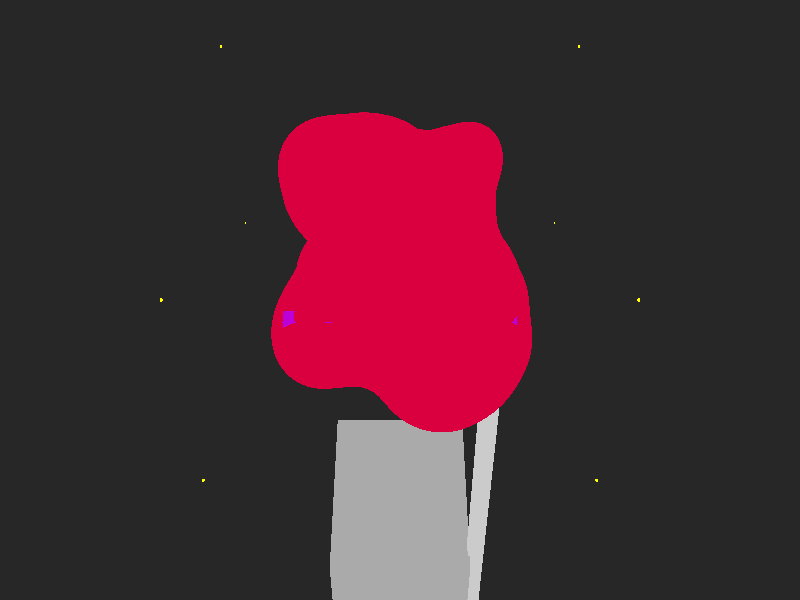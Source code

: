 #version 3.7;
global_settings { assumed_gamma 1.0 }

// +ki2 +kf3 +kfi0 +kff200

#declare camera_index = 0;

#if (camera_index = 0)
    // Perspective
    #declare camtheta = 720 * clock;
    #declare camdist = 40;
    camera {
       location  <camdist*cos(radians(camtheta)), 50*(1-mod(clock,1))-10, camdist*sin(radians(camtheta))>
       right     x*image_width/image_height
       direction <0, 0, 1.7>
       look_at   <0, 0, 0>
    }

#elseif (camera_index = 1)
    // Front
    camera {
        orthographic
        location <0,3,-50>
        look_at <0,3,0>
        angle 35
    }

#elseif (camera_index = 2)
    // Left
    camera {
        orthographic
        location <35,3,0>
        look_at <0,3,0>
        angle 35
    }

#elseif (camera_index = 3)
    // Top
    camera {
        orthographic
        location <0,40,0.1>
        look_at <0,3,0>
        angle 35
    }

#end

background { color rgb<1,1,1>*0.02 } 

light_source { <-15, 30, -25> color red 1 green 1 blue 1 }
light_source { < 15, 30, -25> color red 1 green 1 blue 1 }

// Slicer
#declare slicer = union {
    // Whole scene
    box { <-100, -30, -30>, <100, 30, 30> }
       
    // Side slices
    box { <-6, -30, -30>, <-5.9, 30, 30> } // A
    box { <-4, -30, -30>, <-3.9, 30, 30> } // B
    box { <-2, -30, -30>, <-1.9, 30, 30> } // C
    box { <0, -30, -30>, <0.1, 30, 30> } // D
    box { <2, -30, -30>, <2.1, 30, 30> } // E
    box { <4, -30, -30>, <4.1, 30, 30> } // F
    box { <6, -30, -30>, <6.1, 30, 30> } // G
    
    
    // Front slices
    box { <-30, -30, -5>, <30, 30, -4.9> } // H
    box { <-30, -30, -3>, <30, 30, -2.9> } // I
    box { <-30, -30, -1>, <30, 30, -0.9> } // J
    box { <-30, -30, 1>, <30, 30, 1.1> } // K
    box { <-30, -30, 3>, <30, 30, 3.1> } // L
    box { <-30, -30, 5>, <30, 30, 5.1> } // M
    
    // Belt slices
    box { <-30, 0, -30>, <30, 0.1, 30> } // N
    box { <-30, 4, -30>, <30, 4.1, 30> } // O
    
};

// Base
intersection {
    difference {
        box { <-6, -26.25, -4.5>, <6, -18.25, 4.5> }
        box { <-3.937, -25.5, -2.362>, <3.937, 0, 2.362> }
    }
    slicer
    pigment { color rgb<0.4, 0.4, 0.4> }
}

// Post
box { <4.125, -26.25, 4.375>, <5.125, 3.75, 5.375> pigment { color rgb<0.6, 0.6, 0.6> } }

// Platform

// Mounting bars
intersection {
    union {
        box { <-7, 4, -2.375>, <7, 4.75, -1.625> } // Front
        box { <-7, 4, 1.625>, <7, 4.75, 2.375> } // Back
        box { <-7, 4.75, -5.5>, <-6.25, 5.5, 5.5> } // Left
        box { <6.25, 4.75, -5.5>, <7, 5.5, 5.5> } // Right
    }
    slicer
    pigment { color rgb<0.5, 0, 0.7> }
}

// Reservoir
intersection {
    box { <-4, 0, -2.375>, <4, 3, 2.375> }
    slicer
    pigment { color rgb<0.9, 0.9, 0.9> }
}

// Markers
union {
    box { <-10, -3, -10>, <-9.9, -2.9, -9.9> }
    box { <10, -3, -10>, <9.9, -2.9, -9.9> }
    box { <-10, 10, -10>, <-9.9, 9.9, -9.9> }
    box { <10, 10, -10>, <9.9, 9.9, -9.9> }
    box { <-10, -3, 10>, <-9.9, -2.9, 9.9> }
    box { <10, -3, 10>, <9.9, -2.9, 9.9> }
    box { <-10, 10, 10>, <-9.9, 9.9, 9.9> }
    box { <10, 10, 10>, <9.9, 9.9, 9.9> }
    
    pigment { color rgb<1,1,0> }
}

#declare cloud_index = 3; //floor(clock);

// Cloud
#macro cloud_blob(thresh)
    blob {
        threshold thresh
        
        #if (cloud_index = 0)
        sphere { <-4.01,2.99,-2.51>, 3.75, 2.0 }
        sphere { <0.10,2.51,1.28>, 7.39, 2.0 }
        sphere { <-7.36,1.19,-2.46>, 7.79, 2.0 }
        sphere { <-6.62,3.34,-6.15>, 2.96, 2.0 }
        sphere { <4.27,3.47,2.63>, 7.40, 2.0 }
        sphere { <3.98,0.15,-0.97>, 3.22, 2.0 }
        sphere { <3.12,1.14,4.69>, 6.80, 2.0 }
        sphere { <6.53,4.54,5.95>, 1.97, 2.0 }
        sphere { <-1.68,4.27,-2.73>, 6.74, 2.0 }
        sphere { <-2.70,-0.39,-2.85>, 2.31, 2.0 }
        sphere { <-0.85,-0.56,-2.20>, 1.87, 2.0 }
        sphere { <-0.50,1.18,-2.08>, 2.53, 2.0 }
        sphere { <1.94,-0.76,-1.13>, 2.72, 2.0 }
        sphere { <0.72,-0.17,-2.48>, 0.97, 2.0 }
        sphere { <-6.73,6.40,2.34>, 6.35, 2.0 }
        sphere { <-6.76,2.70,5.63>, 7.50, 2.0 }
        sphere { <-4.63,-1.18,3.35>, 3.70, 2.0 }
        sphere { <-3.64,-0.65,2.38>, 1.96, 2.0 }
        sphere { <6.68,5.53,-2.95>, 2.51, 2.0 }
        sphere { <6.87,5.14,-2.67>, 5.80, 2.0 }
        sphere { <2.58,2.55,-1.81>, 5.06, 2.0 }
        
        
        #elseif (cloud_index = 1)
        sphere { <-0.23,4.33,2.32>, 2.82, 2.0 }
        sphere { <3.54,3.37,-0.26>, 6.92, 2.0 }
        sphere { <2.30,0.35,-0.40>, 7.60, 2.0 }
        sphere { <-4.77,3.14,1.42>, 4.90, 2.0 }
        sphere { <6.10,3.53,3.73>, 3.73, 2.0 }
        sphere { <6.04,3.54,-2.60>, 3.92, 2.0 }
        sphere { <4.39,1.65,2.39>, 4.87, 2.0 }
        sphere { <-4.87,2.85,-2.06>, 4.95, 2.0 }
        sphere { <-5.34,4.53,-2.91>, 4.12, 2.0 }
        sphere { <4.42,3.88,-0.26>, 7.26, 2.0 }
        sphere { <-4.28,2.14,-1.65>, 7.52, 2.0 }
        sphere { <-5.50,5.26,1.00>, 4.90, 2.0 }
        sphere { <6.27,3.27,-4.28>, 3.40, 2.0 }
        sphere { <3.36,1.28,1.35>, 7.05, 2.0 }
        sphere { <-7.01,5.32,3.88>, 2.10, 2.0 }
        sphere { <4.23,1.41,2.97>, 4.95, 2.0 }
        sphere { <-5.91,5.78,-4.22>, 3.64, 2.0 }
        sphere { <3.00,0.76,3.61>, 4.30, 2.0 }
        sphere { <4.63,4.77,3.04>, 4.95, 2.0 }
        sphere { <-5.64,4.72,-3.92>, 3.88, 2.0 }
        sphere { <4.85,0.42,3.75>, 3.60, 2.0 }
        sphere { <5.56,5.14,-3.36>, 5.06, 2.0 }
        sphere { <6.29,4.54,4.39>, 2.65, 2.0 }
        sphere { <-7.06,4.76,5.17>, 2.04, 2.0 }
        sphere { <-0.07,2.87,-1.66>, 5.52, 2.0 }
        sphere { <-0.84,4.74,2.63>, 2.55, 2.0 }
        sphere { <-3.28,-0.52,2.58>, 2.17, 2.0 }
        sphere { <-1.68,-0.38,2.82>, 2.49, 2.0 }
        sphere { <1.17,0.11,4.12>, 1.53, 2.0 }
        sphere { <-0.95,-0.57,4.68>, 2.39, 2.0 }
        
        #elseif (cloud_index = 2)
        sphere { <2.45,0.39,-0.39>, 4.50, 2.0 }
        sphere { <2.62,5.17,3.50>, 4.14, 2.0 }
        sphere { <-4.23,1.46,-1.57>, 7.11, 2.0 }
        sphere { <3.04,2.37,1.27>, 5.91, 2.0 }
        sphere { <4.02,3.36,-1.83>, 6.30, 2.0 }
        sphere { <-1.77,4.74,3.64>, 3.72, 2.0 }
        sphere { <3.70,2.08,2.66>, 5.62, 2.0 }
        sphere { <-0.69,4.07,-0.85>, 6.23, 2.0 }
        sphere { <-5.59,4.88,-0.80>, 3.72, 2.0 }
        sphere { <-2.65,3.01,0.83>, 5.58, 2.0 }
        sphere { <0.54,1.99,2.30>, 6.21, 2.0 }
        sphere { <5.27,4.09,0.19>, 4.83, 2.0 }
        sphere { <-4.30,3.58,1.05>, 5.14, 2.0 }
        sphere { <-5.04,2.36,1.20>, 6.08, 2.0 }
        sphere { <5.32,3.55,-1.51>, 5.34, 2.0 }
        sphere { <-4.35,3.82,-0.14>, 7.38, 2.0 }
        sphere { <5.40,2.55,3.05>, 5.08, 2.0 }
        sphere { <5.27,2.64,1.99>, 5.82, 2.0 }
        sphere { <4.52,3.44,2.06>, 7.04, 2.0 }
        sphere { <-5.23,4.19,-3.75>, 3.63, 2.0 }
        sphere { <-5.16,5.72,3.41>, 4.17, 2.0 }
        sphere { <-6.04,6.08,-4.00>, 3.53, 2.0 }
        sphere { <6.59,5.05,-4.99>, 1.73, 2.0 }
        sphere { <-6.11,4.31,3.62>, 4.09, 2.0 }
        sphere { <-5.75,4.75,-4.30>, 3.99, 2.0 }
        sphere { <7.18,4.83,5.63>, 0.64, 2.0 }
        sphere { <4.20,-0.45,4.69>, 1.54, 2.0 }
        sphere { <5.67,1.47,5.21>, 1.33, 2.0 }
        sphere { <4.67,0.42,4.94>, 1.96, 2.0 }
        sphere { <1.54,0.68,4.22>, 2.94, 2.0 }
        sphere { <3.32,0.73,3.96>, 2.64, 2.0 }
        sphere { <-0.98,0.17,1.76>, 4.76, 2.0 }
        sphere { <1.75,-0.76,-2.19>, 2.80, 2.0 }
        sphere { <0.21,-0.29,-2.83>, 1.67, 2.0 }
        
        #elseif (cloud_index = 3)
        sphere { <-4.04,5.40,3.07>, 3.83, 2.0 }
        sphere { <0.53,1.14,-1.55>, 5.18, 2.0 }
        sphere { <1.10,0.47,-2.93>, 4.45, 2.0 }
        sphere { <2.15,4.15,2.03>, 5.66, 2.0 }
        sphere { <5.21,5.16,4.43>, 2.24, 2.0 }
        sphere { <-3.23,0.97,1.56>, 6.07, 2.0 }
        sphere { <-0.16,1.29,2.88>, 5.55, 2.0 }
        sphere { <4.24,1.14,-4.14>, 4.31, 2.0 }
        sphere { <5.83,0.59,2.17>, 4.66, 2.0 }
        sphere { <2.80,4.19,-1.70>, 6.63, 2.0 }
        sphere { <6.97,3.83,-4.52>, 2.79, 2.0 }
        sphere { <4.60,3.06,1.65>, 4.36, 2.0 }
        sphere { <5.84,3.78,0.79>, 4.64, 2.0 }
        sphere { <-6.56,5.16,3.99>, 3.20, 2.0 }
        sphere { <-4.22,2.97,-0.59>, 6.81, 2.0 }
        sphere { <4.11,1.07,2.05>, 6.11, 2.0 }
        sphere { <4.94,1.63,4.67>, 2.27, 2.0 }
        sphere { <-5.70,4.60,-1.23>, 4.29, 2.0 }
        sphere { <6.93,3.69,3.29>, 2.30, 2.0 }
        sphere { <2.54,1.66,2.46>, 5.55, 2.0 }
        sphere { <4.04,0.88,3.64>, 4.33, 2.0 }
        sphere { <-4.91,4.05,-2.37>, 5.22, 2.0 }
        sphere { <-4.76,4.78,-3.59>, 4.75, 2.0 }
        sphere { <5.17,2.95,2.60>, 5.13, 2.0 }
        sphere { <6.17,4.04,2.97>, 3.88, 2.0 }
        sphere { <4.27,4.45,4.16>, 3.06, 2.0 }
        sphere { <-6.25,5.04,-4.52>, 3.17, 2.0 }
        sphere { <6.97,4.33,4.89>, 1.49, 2.0 }
        sphere { <-1.11,4.55,1.73>, 2.30, 2.0 }
        sphere { <-5.63,5.30,2.31>, 2.15, 2.0 }
        sphere { <-7.62,4.72,1.22>, 1.49, 2.0 }
        sphere { <6.45,4.40,-1.58>, 2.33, 2.0 }
        sphere { <-0.78,-0.44,-2.02>, 4.46, 2.0 }
        sphere { <-0.81,5.23,-2.32>, 1.57, 2.0 }
        
        #end
    }
#end

intersection {
    difference {
        cloud_blob(1.0)
        cloud_blob(1.1)
        box { <-6, -30, -2.75>, <6, 4.25, 2.75> }
    }
    slicer
    
    pigment { color rgb< 0.7,0,0.05> }
    finish {
        ambient 0.1
        diffuse 0.7
        phong 1
    }
}
